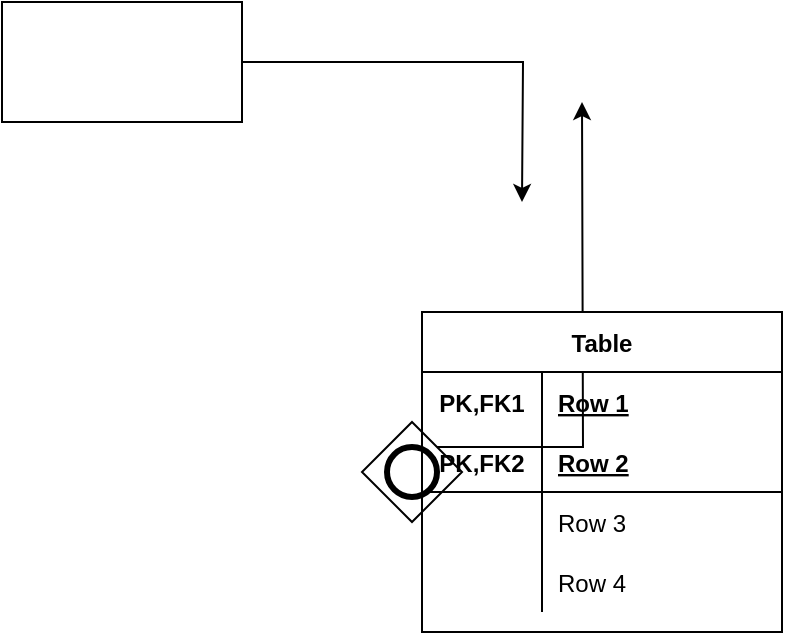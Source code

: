 <mxfile version="14.2.9" type="github"><diagram id="gIL4r4DePLVV6LiCDTIo" name="Side-1"><mxGraphModel dx="1221" dy="776" grid="1" gridSize="10" guides="1" tooltips="1" connect="1" arrows="1" fold="1" page="1" pageScale="1" pageWidth="827" pageHeight="1169" math="0" shadow="0"><root><mxCell id="0"/><mxCell id="1" parent="0"/><mxCell id="iEuYsdGLcFpSgNS6DUlQ-3" style="edgeStyle=orthogonalEdgeStyle;rounded=0;orthogonalLoop=1;jettySize=auto;html=1;exitX=1;exitY=0.5;exitDx=0;exitDy=0;" parent="1" source="iEuYsdGLcFpSgNS6DUlQ-1" edge="1"><mxGeometry relative="1" as="geometry"><mxPoint x="410" y="350" as="targetPoint"/></mxGeometry></mxCell><mxCell id="iEuYsdGLcFpSgNS6DUlQ-1" value="" style="rounded=0;whiteSpace=wrap;html=1;" parent="1" vertex="1"><mxGeometry x="150" y="250" width="120" height="60" as="geometry"/></mxCell><mxCell id="wf6dvMemFHPSJvRqsymw-1" style="edgeStyle=orthogonalEdgeStyle;rounded=0;orthogonalLoop=1;jettySize=auto;html=1;exitX=0.25;exitY=0.25;exitDx=0;exitDy=0;exitPerimeter=0;" edge="1" parent="1" source="iEuYsdGLcFpSgNS6DUlQ-4"><mxGeometry relative="1" as="geometry"><mxPoint x="440" y="300" as="targetPoint"/></mxGeometry></mxCell><mxCell id="iEuYsdGLcFpSgNS6DUlQ-4" value="" style="shape=mxgraph.bpmn.shape;html=1;verticalLabelPosition=bottom;labelBackgroundColor=#ffffff;verticalAlign=top;align=center;perimeter=rhombusPerimeter;background=gateway;outlineConnect=0;outline=end;symbol=general;" parent="1" vertex="1"><mxGeometry x="330" y="460" width="50" height="50" as="geometry"/></mxCell><mxCell id="wf6dvMemFHPSJvRqsymw-2" value="Table" style="shape=table;startSize=30;container=1;collapsible=1;childLayout=tableLayout;fixedRows=1;rowLines=0;fontStyle=1;align=center;resizeLast=1;" vertex="1" parent="1"><mxGeometry x="360" y="405" width="180" height="160" as="geometry"/></mxCell><mxCell id="wf6dvMemFHPSJvRqsymw-3" value="" style="shape=partialRectangle;collapsible=0;dropTarget=0;pointerEvents=0;fillColor=none;top=0;left=0;bottom=0;right=0;points=[[0,0.5],[1,0.5]];portConstraint=eastwest;" vertex="1" parent="wf6dvMemFHPSJvRqsymw-2"><mxGeometry y="30" width="180" height="30" as="geometry"/></mxCell><mxCell id="wf6dvMemFHPSJvRqsymw-4" value="PK,FK1" style="shape=partialRectangle;connectable=0;fillColor=none;top=0;left=0;bottom=0;right=0;fontStyle=1;overflow=hidden;" vertex="1" parent="wf6dvMemFHPSJvRqsymw-3"><mxGeometry width="60" height="30" as="geometry"/></mxCell><mxCell id="wf6dvMemFHPSJvRqsymw-5" value="Row 1" style="shape=partialRectangle;connectable=0;fillColor=none;top=0;left=0;bottom=0;right=0;align=left;spacingLeft=6;fontStyle=5;overflow=hidden;" vertex="1" parent="wf6dvMemFHPSJvRqsymw-3"><mxGeometry x="60" width="120" height="30" as="geometry"/></mxCell><mxCell id="wf6dvMemFHPSJvRqsymw-6" value="" style="shape=partialRectangle;collapsible=0;dropTarget=0;pointerEvents=0;fillColor=none;top=0;left=0;bottom=1;right=0;points=[[0,0.5],[1,0.5]];portConstraint=eastwest;" vertex="1" parent="wf6dvMemFHPSJvRqsymw-2"><mxGeometry y="60" width="180" height="30" as="geometry"/></mxCell><mxCell id="wf6dvMemFHPSJvRqsymw-7" value="PK,FK2" style="shape=partialRectangle;connectable=0;fillColor=none;top=0;left=0;bottom=0;right=0;fontStyle=1;overflow=hidden;" vertex="1" parent="wf6dvMemFHPSJvRqsymw-6"><mxGeometry width="60" height="30" as="geometry"/></mxCell><mxCell id="wf6dvMemFHPSJvRqsymw-8" value="Row 2" style="shape=partialRectangle;connectable=0;fillColor=none;top=0;left=0;bottom=0;right=0;align=left;spacingLeft=6;fontStyle=5;overflow=hidden;" vertex="1" parent="wf6dvMemFHPSJvRqsymw-6"><mxGeometry x="60" width="120" height="30" as="geometry"/></mxCell><mxCell id="wf6dvMemFHPSJvRqsymw-9" value="" style="shape=partialRectangle;collapsible=0;dropTarget=0;pointerEvents=0;fillColor=none;top=0;left=0;bottom=0;right=0;points=[[0,0.5],[1,0.5]];portConstraint=eastwest;" vertex="1" parent="wf6dvMemFHPSJvRqsymw-2"><mxGeometry y="90" width="180" height="30" as="geometry"/></mxCell><mxCell id="wf6dvMemFHPSJvRqsymw-10" value="" style="shape=partialRectangle;connectable=0;fillColor=none;top=0;left=0;bottom=0;right=0;editable=1;overflow=hidden;" vertex="1" parent="wf6dvMemFHPSJvRqsymw-9"><mxGeometry width="60" height="30" as="geometry"/></mxCell><mxCell id="wf6dvMemFHPSJvRqsymw-11" value="Row 3" style="shape=partialRectangle;connectable=0;fillColor=none;top=0;left=0;bottom=0;right=0;align=left;spacingLeft=6;overflow=hidden;" vertex="1" parent="wf6dvMemFHPSJvRqsymw-9"><mxGeometry x="60" width="120" height="30" as="geometry"/></mxCell><mxCell id="wf6dvMemFHPSJvRqsymw-12" value="" style="shape=partialRectangle;collapsible=0;dropTarget=0;pointerEvents=0;fillColor=none;top=0;left=0;bottom=0;right=0;points=[[0,0.5],[1,0.5]];portConstraint=eastwest;" vertex="1" parent="wf6dvMemFHPSJvRqsymw-2"><mxGeometry y="120" width="180" height="30" as="geometry"/></mxCell><mxCell id="wf6dvMemFHPSJvRqsymw-13" value="" style="shape=partialRectangle;connectable=0;fillColor=none;top=0;left=0;bottom=0;right=0;editable=1;overflow=hidden;" vertex="1" parent="wf6dvMemFHPSJvRqsymw-12"><mxGeometry width="60" height="30" as="geometry"/></mxCell><mxCell id="wf6dvMemFHPSJvRqsymw-14" value="Row 4" style="shape=partialRectangle;connectable=0;fillColor=none;top=0;left=0;bottom=0;right=0;align=left;spacingLeft=6;overflow=hidden;" vertex="1" parent="wf6dvMemFHPSJvRqsymw-12"><mxGeometry x="60" width="120" height="30" as="geometry"/></mxCell></root></mxGraphModel></diagram></mxfile>